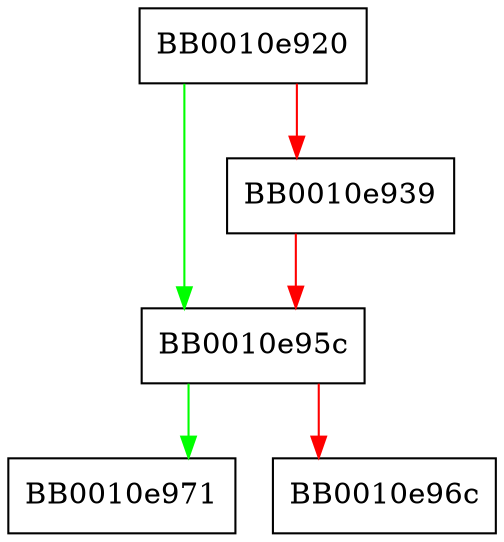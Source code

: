 digraph FUN_0010e920 {
  node [shape="box"];
  graph [splines=ortho];
  BB0010e920 -> BB0010e95c [color="green"];
  BB0010e920 -> BB0010e939 [color="red"];
  BB0010e939 -> BB0010e95c [color="red"];
  BB0010e95c -> BB0010e971 [color="green"];
  BB0010e95c -> BB0010e96c [color="red"];
}